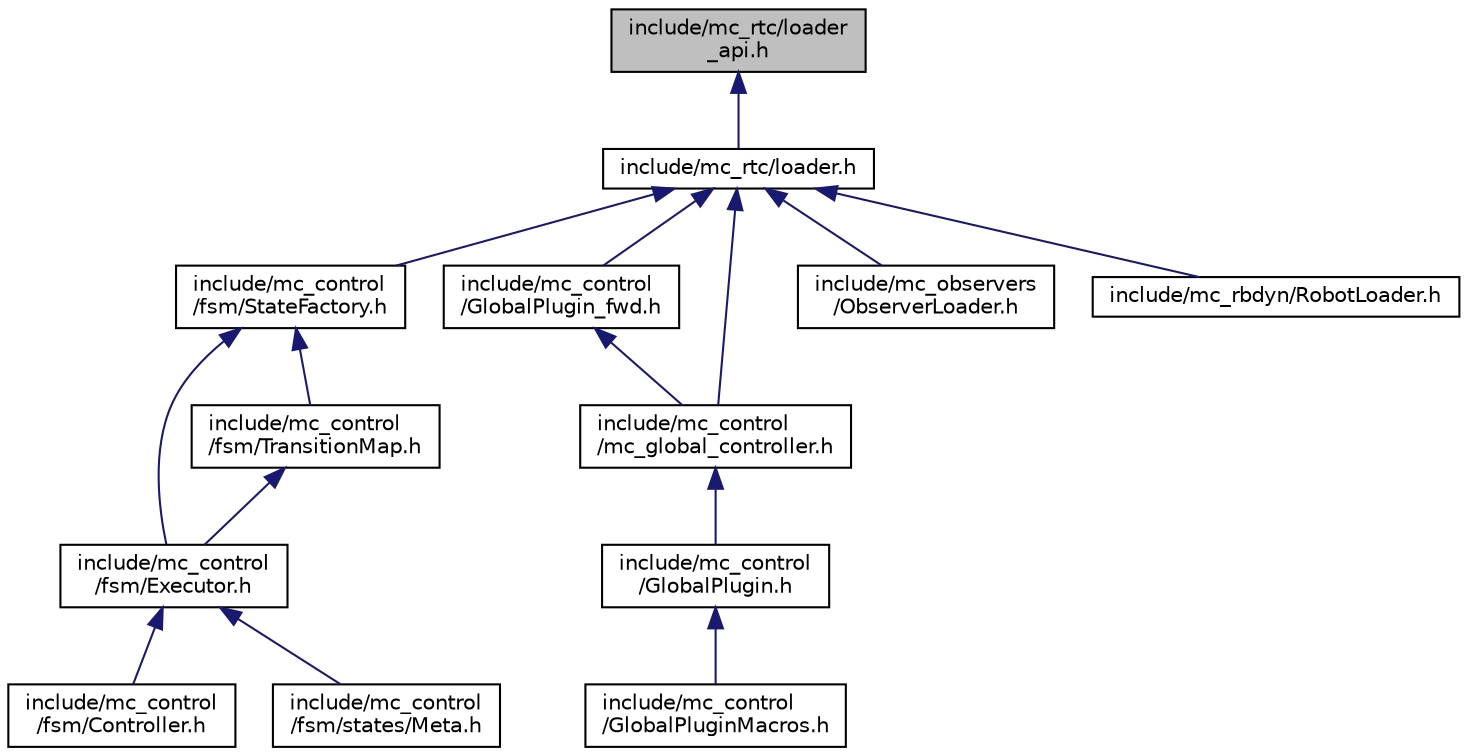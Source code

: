 digraph "include/mc_rtc/loader_api.h"
{
 // INTERACTIVE_SVG=YES
  edge [fontname="Helvetica",fontsize="10",labelfontname="Helvetica",labelfontsize="10"];
  node [fontname="Helvetica",fontsize="10",shape=record];
  Node1 [label="include/mc_rtc/loader\l_api.h",height=0.2,width=0.4,color="black", fillcolor="grey75", style="filled", fontcolor="black"];
  Node1 -> Node2 [dir="back",color="midnightblue",fontsize="10",style="solid",fontname="Helvetica"];
  Node2 [label="include/mc_rtc/loader.h",height=0.2,width=0.4,color="black", fillcolor="white", style="filled",URL="$loader_8h.html",tooltip="ltdl wrapper for mc_rtc purpose "];
  Node2 -> Node3 [dir="back",color="midnightblue",fontsize="10",style="solid",fontname="Helvetica"];
  Node3 [label="include/mc_control\l/fsm/StateFactory.h",height=0.2,width=0.4,color="black", fillcolor="white", style="filled",URL="$StateFactory_8h.html"];
  Node3 -> Node4 [dir="back",color="midnightblue",fontsize="10",style="solid",fontname="Helvetica"];
  Node4 [label="include/mc_control\l/fsm/Executor.h",height=0.2,width=0.4,color="black", fillcolor="white", style="filled",URL="$Executor_8h.html"];
  Node4 -> Node5 [dir="back",color="midnightblue",fontsize="10",style="solid",fontname="Helvetica"];
  Node5 [label="include/mc_control\l/fsm/Controller.h",height=0.2,width=0.4,color="black", fillcolor="white", style="filled",URL="$Controller_8h.html"];
  Node4 -> Node6 [dir="back",color="midnightblue",fontsize="10",style="solid",fontname="Helvetica"];
  Node6 [label="include/mc_control\l/fsm/states/Meta.h",height=0.2,width=0.4,color="black", fillcolor="white", style="filled",URL="$Meta_8h.html"];
  Node3 -> Node7 [dir="back",color="midnightblue",fontsize="10",style="solid",fontname="Helvetica"];
  Node7 [label="include/mc_control\l/fsm/TransitionMap.h",height=0.2,width=0.4,color="black", fillcolor="white", style="filled",URL="$TransitionMap_8h.html"];
  Node7 -> Node4 [dir="back",color="midnightblue",fontsize="10",style="solid",fontname="Helvetica"];
  Node2 -> Node8 [dir="back",color="midnightblue",fontsize="10",style="solid",fontname="Helvetica"];
  Node8 [label="include/mc_control\l/GlobalPlugin_fwd.h",height=0.2,width=0.4,color="black", fillcolor="white", style="filled",URL="$GlobalPlugin__fwd_8h.html"];
  Node8 -> Node9 [dir="back",color="midnightblue",fontsize="10",style="solid",fontname="Helvetica"];
  Node9 [label="include/mc_control\l/mc_global_controller.h",height=0.2,width=0.4,color="black", fillcolor="white", style="filled",URL="$mc__global__controller_8h.html"];
  Node9 -> Node10 [dir="back",color="midnightblue",fontsize="10",style="solid",fontname="Helvetica"];
  Node10 [label="include/mc_control\l/GlobalPlugin.h",height=0.2,width=0.4,color="black", fillcolor="white", style="filled",URL="$GlobalPlugin_8h.html"];
  Node10 -> Node11 [dir="back",color="midnightblue",fontsize="10",style="solid",fontname="Helvetica"];
  Node11 [label="include/mc_control\l/GlobalPluginMacros.h",height=0.2,width=0.4,color="black", fillcolor="white", style="filled",URL="$GlobalPluginMacros_8h.html"];
  Node2 -> Node9 [dir="back",color="midnightblue",fontsize="10",style="solid",fontname="Helvetica"];
  Node2 -> Node12 [dir="back",color="midnightblue",fontsize="10",style="solid",fontname="Helvetica"];
  Node12 [label="include/mc_observers\l/ObserverLoader.h",height=0.2,width=0.4,color="black", fillcolor="white", style="filled",URL="$ObserverLoader_8h.html"];
  Node2 -> Node13 [dir="back",color="midnightblue",fontsize="10",style="solid",fontname="Helvetica"];
  Node13 [label="include/mc_rbdyn/RobotLoader.h",height=0.2,width=0.4,color="black", fillcolor="white", style="filled",URL="$RobotLoader_8h.html"];
}
